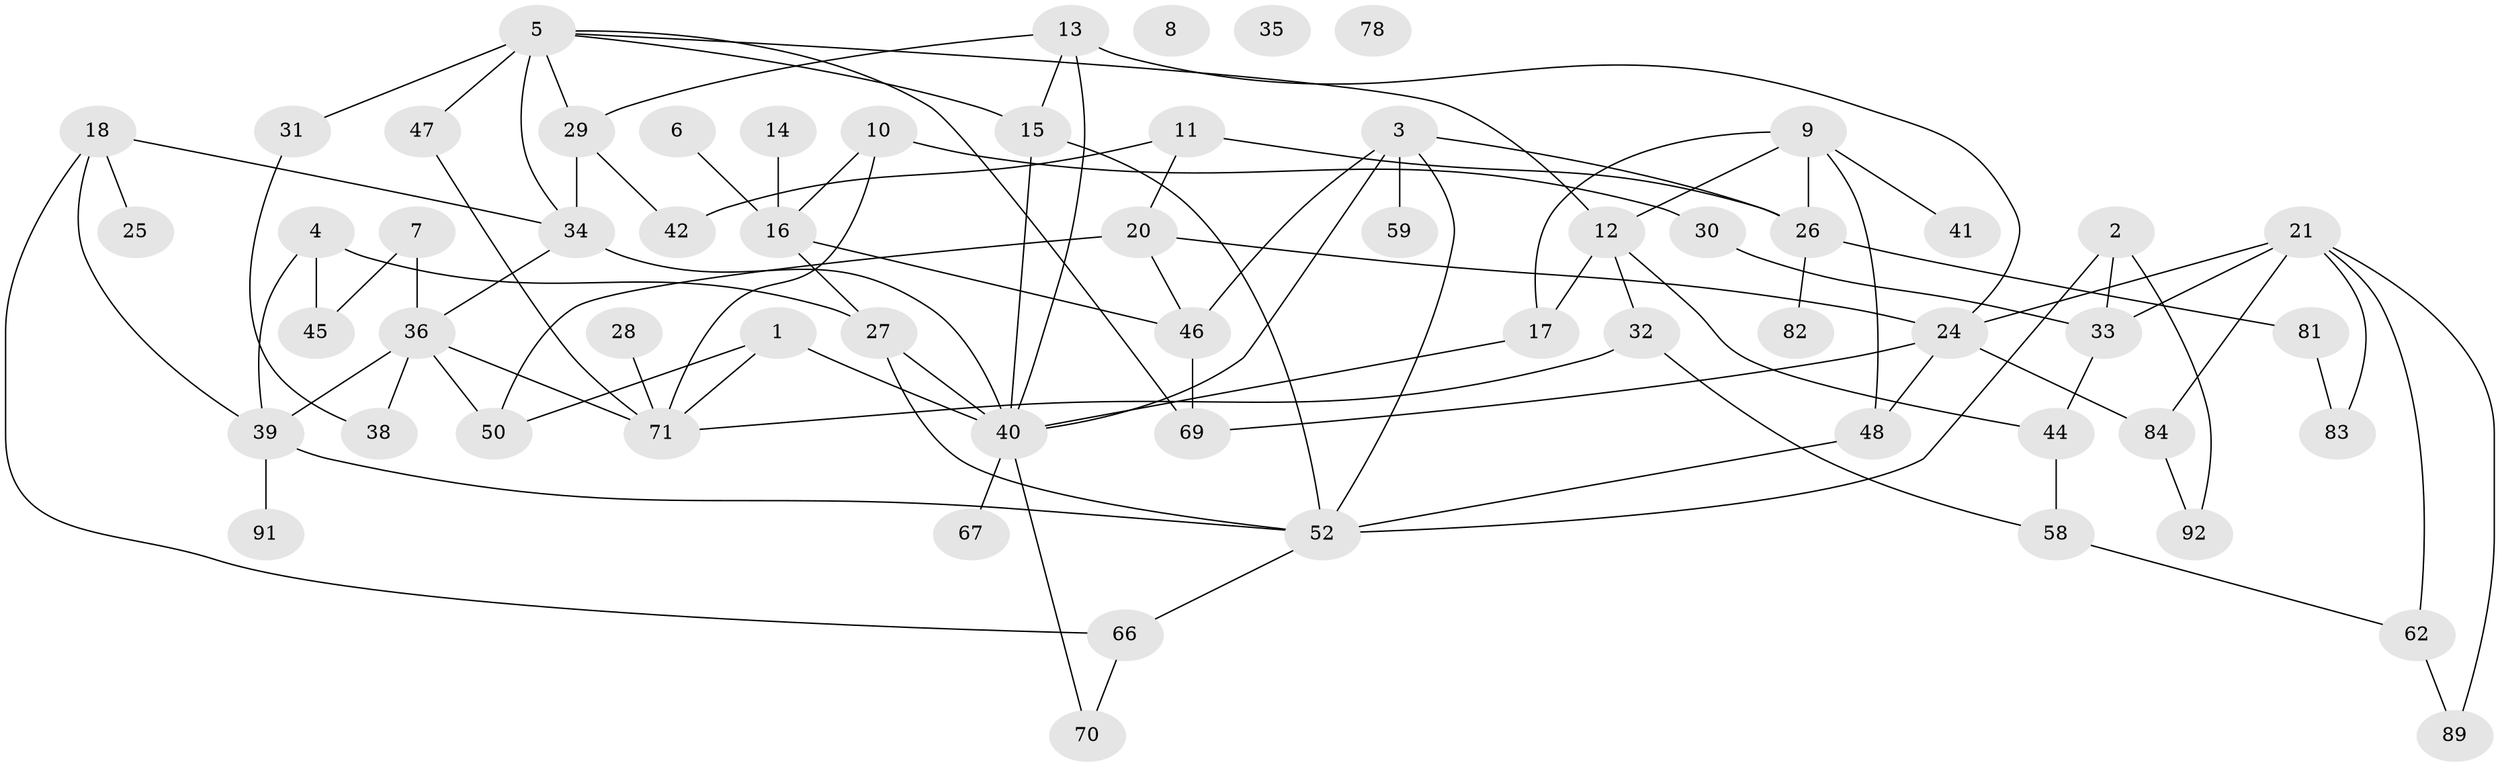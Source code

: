 // original degree distribution, {3: 0.2608695652173913, 5: 0.07608695652173914, 4: 0.17391304347826086, 1: 0.11956521739130435, 2: 0.30434782608695654, 0: 0.03260869565217391, 6: 0.03260869565217391}
// Generated by graph-tools (version 1.1) at 2025/41/03/06/25 10:41:23]
// undirected, 61 vertices, 96 edges
graph export_dot {
graph [start="1"]
  node [color=gray90,style=filled];
  1;
  2;
  3 [super="+72"];
  4;
  5 [super="+54"];
  6;
  7 [super="+23"];
  8;
  9 [super="+80"];
  10;
  11 [super="+57"];
  12 [super="+55"];
  13;
  14 [super="+19"];
  15 [super="+22"];
  16 [super="+75"];
  17 [super="+64"];
  18 [super="+79"];
  20;
  21 [super="+53"];
  24 [super="+68"];
  25;
  26 [super="+77"];
  27 [super="+63"];
  28;
  29 [super="+76"];
  30;
  31 [super="+60"];
  32 [super="+65"];
  33 [super="+51"];
  34 [super="+37"];
  35;
  36 [super="+49"];
  38;
  39 [super="+88"];
  40 [super="+43"];
  41;
  42;
  44 [super="+56"];
  45;
  46 [super="+61"];
  47;
  48;
  50 [super="+74"];
  52 [super="+86"];
  58;
  59;
  62 [super="+87"];
  66 [super="+73"];
  67 [super="+90"];
  69;
  70;
  71 [super="+85"];
  78;
  81;
  82;
  83;
  84;
  89;
  91;
  92;
  1 -- 40;
  1 -- 50;
  1 -- 71;
  2 -- 33;
  2 -- 92;
  2 -- 52;
  3 -- 26;
  3 -- 40;
  3 -- 52;
  3 -- 59;
  3 -- 46;
  4 -- 27;
  4 -- 45;
  4 -- 39;
  5 -- 15;
  5 -- 34 [weight=2];
  5 -- 69;
  5 -- 12;
  5 -- 47;
  5 -- 29;
  5 -- 31;
  6 -- 16;
  7 -- 45;
  7 -- 36;
  9 -- 12;
  9 -- 26;
  9 -- 41;
  9 -- 17;
  9 -- 48;
  10 -- 16;
  10 -- 30;
  10 -- 71;
  11 -- 20;
  11 -- 42;
  11 -- 26;
  12 -- 17;
  12 -- 44;
  12 -- 32;
  13 -- 24;
  13 -- 29;
  13 -- 40;
  13 -- 15;
  14 -- 16;
  15 -- 52;
  15 -- 40;
  16 -- 27;
  16 -- 46;
  17 -- 40;
  18 -- 25;
  18 -- 34;
  18 -- 66;
  18 -- 39;
  20 -- 50;
  20 -- 46;
  20 -- 24;
  21 -- 24;
  21 -- 62;
  21 -- 89;
  21 -- 83;
  21 -- 84;
  21 -- 33;
  24 -- 48;
  24 -- 69;
  24 -- 84;
  26 -- 82;
  26 -- 81;
  27 -- 40;
  27 -- 52;
  28 -- 71;
  29 -- 42;
  29 -- 34;
  30 -- 33;
  31 -- 38;
  32 -- 58;
  32 -- 71;
  33 -- 44;
  34 -- 40;
  34 -- 36;
  36 -- 38;
  36 -- 71;
  36 -- 50;
  36 -- 39;
  39 -- 52;
  39 -- 91;
  40 -- 70;
  40 -- 67;
  44 -- 58;
  46 -- 69;
  47 -- 71;
  48 -- 52;
  52 -- 66;
  58 -- 62;
  62 -- 89;
  66 -- 70;
  81 -- 83;
  84 -- 92;
}
